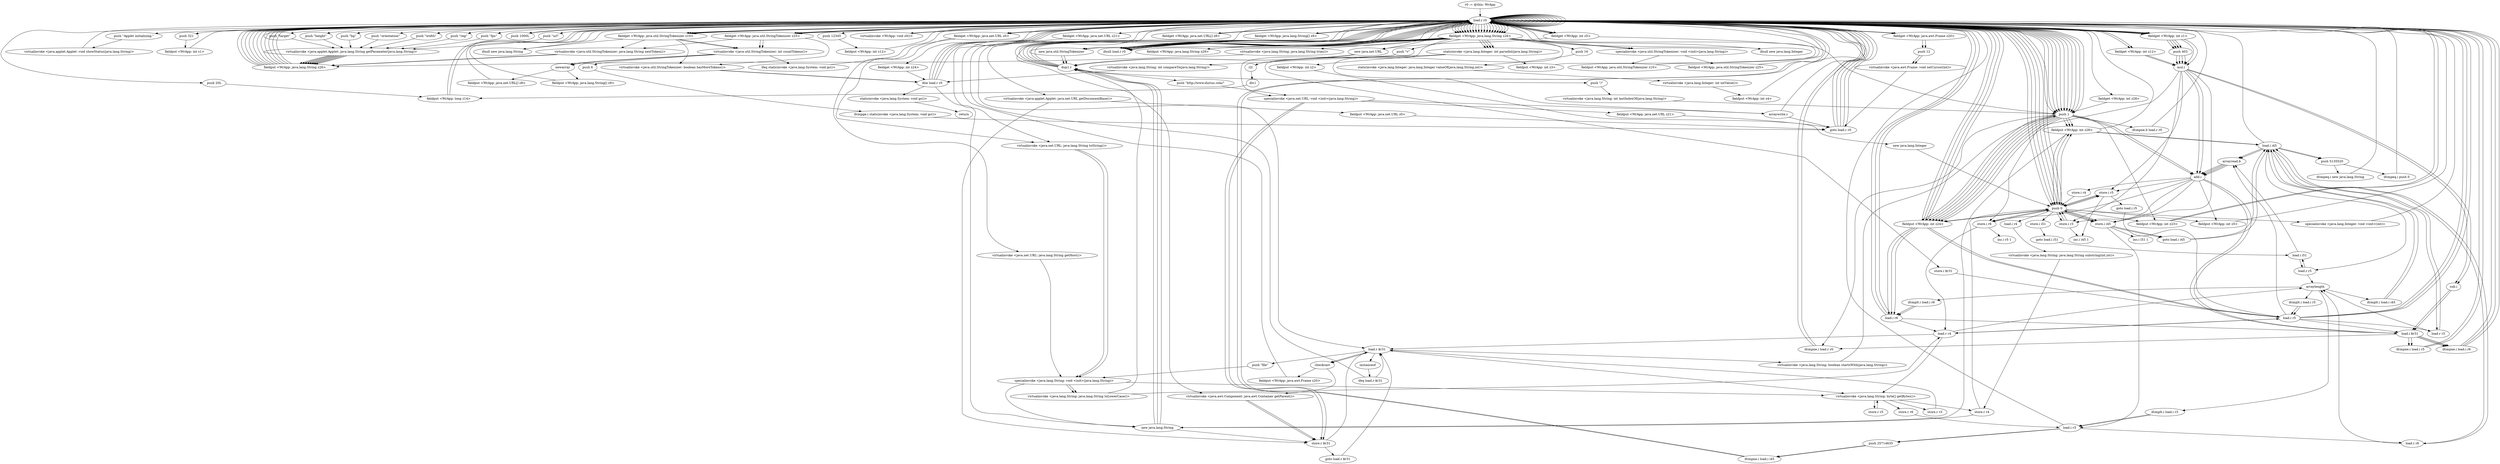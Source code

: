 digraph "" {
    "r0 := @this: WrApp"
    "load.r r0"
    "r0 := @this: WrApp"->"load.r r0";
    "new java.net.URL"
    "load.r r0"->"new java.net.URL";
    "dup1.r"
    "new java.net.URL"->"dup1.r";
    "push \"http://www.durius.com/\""
    "dup1.r"->"push \"http://www.durius.com/\"";
    "specialinvoke <java.net.URL: void <init>(java.lang.String)>"
    "push \"http://www.durius.com/\""->"specialinvoke <java.net.URL: void <init>(java.lang.String)>";
    "fieldput <WrApp: java.net.URL z21>"
    "specialinvoke <java.net.URL: void <init>(java.lang.String)>"->"fieldput <WrApp: java.net.URL z21>";
    "goto load.r r0"
    "fieldput <WrApp: java.net.URL z21>"->"goto load.r r0";
    "goto load.r r0"->"load.r r0";
    "push \"Applet initializing.\""
    "load.r r0"->"push \"Applet initializing.\"";
    "virtualinvoke <java.applet.Applet: void showStatus(java.lang.String)>"
    "push \"Applet initializing.\""->"virtualinvoke <java.applet.Applet: void showStatus(java.lang.String)>";
    "virtualinvoke <java.applet.Applet: void showStatus(java.lang.String)>"->"load.r r0";
    "push 1"
    "load.r r0"->"push 1";
    "fieldput <WrApp: int z28>"
    "push 1"->"fieldput <WrApp: int z28>";
    "fieldput <WrApp: int z28>"->"load.r r0";
    "push 0"
    "load.r r0"->"push 0";
    "fieldput <WrApp: int z5>"
    "push 0"->"fieldput <WrApp: int z5>";
    "fieldput <WrApp: int z5>"->"load.r r0";
    "load.r r0"->"push 0";
    "fieldput <WrApp: int z23>"
    "push 0"->"fieldput <WrApp: int z23>";
    "fieldput <WrApp: int z23>"->"load.r r0";
    "push 321"
    "load.r r0"->"push 321";
    "fieldput <WrApp: int z1>"
    "push 321"->"fieldput <WrApp: int z1>";
    "fieldput <WrApp: int z1>"->"load.r r0";
    "load.r r0"->"push 0";
    "fieldput <WrApp: int z24>"
    "push 0"->"fieldput <WrApp: int z24>";
    "fieldput <WrApp: int z24>"->"load.r r0";
    "push 12345"
    "load.r r0"->"push 12345";
    "fieldput <WrApp: int z12>"
    "push 12345"->"fieldput <WrApp: int z12>";
    "fieldput <WrApp: int z12>"->"load.r r0";
    "push 20L"
    "load.r r0"->"push 20L";
    "fieldput <WrApp: long z14>"
    "push 20L"->"fieldput <WrApp: long z14>";
    "fieldput <WrApp: long z14>"->"load.r r0";
    "load.r r0"->"load.r r0";
    "push \"url\""
    "load.r r0"->"push \"url\"";
    "virtualinvoke <java.applet.Applet: java.lang.String getParameter(java.lang.String)>"
    "push \"url\""->"virtualinvoke <java.applet.Applet: java.lang.String getParameter(java.lang.String)>";
    "fieldput <WrApp: java.lang.String z26>"
    "virtualinvoke <java.applet.Applet: java.lang.String getParameter(java.lang.String)>"->"fieldput <WrApp: java.lang.String z26>";
    "fieldput <WrApp: java.lang.String z26>"->"load.r r0";
    "fieldget <WrApp: java.lang.String z26>"
    "load.r r0"->"fieldget <WrApp: java.lang.String z26>";
    "ifnull load.r r0"
    "fieldget <WrApp: java.lang.String z26>"->"ifnull load.r r0";
    "ifnull load.r r0"->"load.r r0";
    "new java.util.StringTokenizer"
    "load.r r0"->"new java.util.StringTokenizer";
    "new java.util.StringTokenizer"->"dup1.r";
    "dup1.r"->"load.r r0";
    "load.r r0"->"fieldget <WrApp: java.lang.String z26>";
    "specialinvoke <java.util.StringTokenizer: void <init>(java.lang.String)>"
    "fieldget <WrApp: java.lang.String z26>"->"specialinvoke <java.util.StringTokenizer: void <init>(java.lang.String)>";
    "fieldput <WrApp: java.util.StringTokenizer z10>"
    "specialinvoke <java.util.StringTokenizer: void <init>(java.lang.String)>"->"fieldput <WrApp: java.util.StringTokenizer z10>";
    "fieldput <WrApp: java.util.StringTokenizer z10>"->"load.r r0";
    "load.r r0"->"load.r r0";
    "fieldget <WrApp: java.util.StringTokenizer z10>"
    "load.r r0"->"fieldget <WrApp: java.util.StringTokenizer z10>";
    "virtualinvoke <java.util.StringTokenizer: int countTokens()>"
    "fieldget <WrApp: java.util.StringTokenizer z10>"->"virtualinvoke <java.util.StringTokenizer: int countTokens()>";
    "newarray"
    "virtualinvoke <java.util.StringTokenizer: int countTokens()>"->"newarray";
    "fieldput <WrApp: java.net.URL[] z8>"
    "newarray"->"fieldput <WrApp: java.net.URL[] z8>";
    "fieldput <WrApp: java.net.URL[] z8>"->"load.r r0";
    "load.r r0"->"load.r r0";
    "load.r r0"->"fieldget <WrApp: java.util.StringTokenizer z10>";
    "fieldget <WrApp: java.util.StringTokenizer z10>"->"virtualinvoke <java.util.StringTokenizer: int countTokens()>";
    "virtualinvoke <java.util.StringTokenizer: int countTokens()>"->"newarray";
    "fieldput <WrApp: java.lang.String[] z9>"
    "newarray"->"fieldput <WrApp: java.lang.String[] z9>";
    "fieldput <WrApp: java.lang.String[] z9>"->"load.r r0";
    "load.r r0"->"load.r r0";
    "push \"reg\""
    "load.r r0"->"push \"reg\"";
    "push \"reg\""->"virtualinvoke <java.applet.Applet: java.lang.String getParameter(java.lang.String)>";
    "virtualinvoke <java.applet.Applet: java.lang.String getParameter(java.lang.String)>"->"fieldput <WrApp: java.lang.String z26>";
    "fieldput <WrApp: java.lang.String z26>"->"load.r r0";
    "load.r r0"->"fieldget <WrApp: java.lang.String z26>";
    "fieldget <WrApp: java.lang.String z26>"->"ifnull load.r r0";
    "ifnull load.r r0"->"load.r r0";
    "load.r r0"->"new java.util.StringTokenizer";
    "new java.util.StringTokenizer"->"dup1.r";
    "dup1.r"->"load.r r0";
    "load.r r0"->"fieldget <WrApp: java.lang.String z26>";
    "fieldget <WrApp: java.lang.String z26>"->"specialinvoke <java.util.StringTokenizer: void <init>(java.lang.String)>";
    "fieldput <WrApp: java.util.StringTokenizer z25>"
    "specialinvoke <java.util.StringTokenizer: void <init>(java.lang.String)>"->"fieldput <WrApp: java.util.StringTokenizer z25>";
    "fieldput <WrApp: java.util.StringTokenizer z25>"->"load.r r0";
    "load.r r0"->"load.r r0";
    "push \"fps\""
    "load.r r0"->"push \"fps\"";
    "push \"fps\""->"virtualinvoke <java.applet.Applet: java.lang.String getParameter(java.lang.String)>";
    "virtualinvoke <java.applet.Applet: java.lang.String getParameter(java.lang.String)>"->"fieldput <WrApp: java.lang.String z26>";
    "fieldput <WrApp: java.lang.String z26>"->"load.r r0";
    "load.r r0"->"fieldget <WrApp: java.lang.String z26>";
    "fieldget <WrApp: java.lang.String z26>"->"ifnull load.r r0";
    "ifnull load.r r0"->"load.r r0";
    "push 1000L"
    "load.r r0"->"push 1000L";
    "push 1000L"->"load.r r0";
    "load.r r0"->"fieldget <WrApp: java.lang.String z26>";
    "staticinvoke <java.lang.Integer: int parseInt(java.lang.String)>"
    "fieldget <WrApp: java.lang.String z26>"->"staticinvoke <java.lang.Integer: int parseInt(java.lang.String)>";
    "i2l"
    "staticinvoke <java.lang.Integer: int parseInt(java.lang.String)>"->"i2l";
    "div.l"
    "i2l"->"div.l";
    "div.l"->"fieldput <WrApp: long z14>";
    "fieldput <WrApp: long z14>"->"load.r r0";
    "load.r r0"->"load.r r0";
    "push \"target\""
    "load.r r0"->"push \"target\"";
    "push \"target\""->"virtualinvoke <java.applet.Applet: java.lang.String getParameter(java.lang.String)>";
    "virtualinvoke <java.applet.Applet: java.lang.String getParameter(java.lang.String)>"->"fieldput <WrApp: java.lang.String z26>";
    "fieldput <WrApp: java.lang.String z26>"->"load.r r0";
    "load.r r0"->"fieldget <WrApp: java.lang.String z26>";
    "fieldget <WrApp: java.lang.String z26>"->"ifnull load.r r0";
    "ifnull load.r r0"->"load.r r0";
    "load.r r0"->"load.r r0";
    "load.r r0"->"fieldget <WrApp: java.lang.String z26>";
    "fieldput <WrApp: java.lang.String z29>"
    "fieldget <WrApp: java.lang.String z26>"->"fieldput <WrApp: java.lang.String z29>";
    "fieldput <WrApp: java.lang.String z29>"->"load.r r0";
    "load.r r0"->"load.r r0";
    "push \"width\""
    "load.r r0"->"push \"width\"";
    "push \"width\""->"virtualinvoke <java.applet.Applet: java.lang.String getParameter(java.lang.String)>";
    "virtualinvoke <java.applet.Applet: java.lang.String getParameter(java.lang.String)>"->"fieldput <WrApp: java.lang.String z26>";
    "fieldput <WrApp: java.lang.String z26>"->"load.r r0";
    "load.r r0"->"fieldget <WrApp: java.lang.String z26>";
    "fieldget <WrApp: java.lang.String z26>"->"ifnull load.r r0";
    "ifnull load.r r0"->"load.r r0";
    "load.r r0"->"load.r r0";
    "load.r r0"->"fieldget <WrApp: java.lang.String z26>";
    "fieldget <WrApp: java.lang.String z26>"->"staticinvoke <java.lang.Integer: int parseInt(java.lang.String)>";
    "fieldput <WrApp: int z3>"
    "staticinvoke <java.lang.Integer: int parseInt(java.lang.String)>"->"fieldput <WrApp: int z3>";
    "fieldput <WrApp: int z3>"->"load.r r0";
    "load.r r0"->"load.r r0";
    "push \"height\""
    "load.r r0"->"push \"height\"";
    "push \"height\""->"virtualinvoke <java.applet.Applet: java.lang.String getParameter(java.lang.String)>";
    "virtualinvoke <java.applet.Applet: java.lang.String getParameter(java.lang.String)>"->"fieldput <WrApp: java.lang.String z26>";
    "fieldput <WrApp: java.lang.String z26>"->"load.r r0";
    "load.r r0"->"fieldget <WrApp: java.lang.String z26>";
    "ifnull new java.lang.Integer"
    "fieldget <WrApp: java.lang.String z26>"->"ifnull new java.lang.Integer";
    "ifnull new java.lang.Integer"->"load.r r0";
    "load.r r0"->"load.r r0";
    "load.r r0"->"fieldget <WrApp: java.lang.String z26>";
    "fieldget <WrApp: java.lang.String z26>"->"staticinvoke <java.lang.Integer: int parseInt(java.lang.String)>";
    "fieldput <WrApp: int z2>"
    "staticinvoke <java.lang.Integer: int parseInt(java.lang.String)>"->"fieldput <WrApp: int z2>";
    "new java.lang.Integer"
    "fieldput <WrApp: int z2>"->"new java.lang.Integer";
    "new java.lang.Integer"->"push 0";
    "specialinvoke <java.lang.Integer: void <init>(int)>"
    "push 0"->"specialinvoke <java.lang.Integer: void <init>(int)>";
    "specialinvoke <java.lang.Integer: void <init>(int)>"->"load.r r0";
    "load.r r0"->"load.r r0";
    "push \"bg\""
    "load.r r0"->"push \"bg\"";
    "push \"bg\""->"virtualinvoke <java.applet.Applet: java.lang.String getParameter(java.lang.String)>";
    "virtualinvoke <java.applet.Applet: java.lang.String getParameter(java.lang.String)>"->"fieldput <WrApp: java.lang.String z26>";
    "fieldput <WrApp: java.lang.String z26>"->"load.r r0";
    "load.r r0"->"fieldget <WrApp: java.lang.String z26>";
    "fieldget <WrApp: java.lang.String z26>"->"ifnull load.r r0";
    "ifnull load.r r0"->"load.r r0";
    "load.r r0"->"load.r r0";
    "load.r r0"->"fieldget <WrApp: java.lang.String z26>";
    "push 16"
    "fieldget <WrApp: java.lang.String z26>"->"push 16";
    "staticinvoke <java.lang.Integer: java.lang.Integer valueOf(java.lang.String,int)>"
    "push 16"->"staticinvoke <java.lang.Integer: java.lang.Integer valueOf(java.lang.String,int)>";
    "virtualinvoke <java.lang.Integer: int intValue()>"
    "staticinvoke <java.lang.Integer: java.lang.Integer valueOf(java.lang.String,int)>"->"virtualinvoke <java.lang.Integer: int intValue()>";
    "fieldput <WrApp: int z4>"
    "virtualinvoke <java.lang.Integer: int intValue()>"->"fieldput <WrApp: int z4>";
    "fieldput <WrApp: int z4>"->"load.r r0";
    "virtualinvoke <java.awt.Component: java.awt.Container getParent()>"
    "load.r r0"->"virtualinvoke <java.awt.Component: java.awt.Container getParent()>";
    "store.r $r31"
    "virtualinvoke <java.awt.Component: java.awt.Container getParent()>"->"store.r $r31";
    "goto load.r $r31"
    "store.r $r31"->"goto load.r $r31";
    "load.r $r31"
    "goto load.r $r31"->"load.r $r31";
    "instanceof"
    "load.r $r31"->"instanceof";
    "ifeq load.r $r31"
    "instanceof"->"ifeq load.r $r31";
    "ifeq load.r $r31"->"load.r r0";
    "load.r r0"->"load.r $r31";
    "checkcast"
    "load.r $r31"->"checkcast";
    "fieldput <WrApp: java.awt.Frame z20>"
    "checkcast"->"fieldput <WrApp: java.awt.Frame z20>";
    "fieldput <WrApp: java.awt.Frame z20>"->"load.r r0";
    "load.r r0"->"load.r r0";
    "push \"orientation\""
    "load.r r0"->"push \"orientation\"";
    "push \"orientation\""->"virtualinvoke <java.applet.Applet: java.lang.String getParameter(java.lang.String)>";
    "virtualinvoke <java.applet.Applet: java.lang.String getParameter(java.lang.String)>"->"fieldput <WrApp: java.lang.String z26>";
    "fieldput <WrApp: java.lang.String z26>"->"load.r r0";
    "load.r r0"->"fieldget <WrApp: java.lang.String z26>";
    "fieldget <WrApp: java.lang.String z26>"->"ifnull load.r r0";
    "ifnull load.r r0"->"load.r r0";
    "load.r r0"->"fieldget <WrApp: java.lang.String z26>";
    "push \"v\""
    "fieldget <WrApp: java.lang.String z26>"->"push \"v\"";
    "virtualinvoke <java.lang.String: int compareTo(java.lang.String)>"
    "push \"v\""->"virtualinvoke <java.lang.String: int compareTo(java.lang.String)>";
    "ifne load.r r0"
    "virtualinvoke <java.lang.String: int compareTo(java.lang.String)>"->"ifne load.r r0";
    "ifne load.r r0"->"load.r r0";
    "load.r r0"->"push 1";
    "push 1"->"fieldput <WrApp: int z23>";
    "fieldput <WrApp: int z23>"->"load.r r0";
    "load.r r0"->"load.r r0";
    "virtualinvoke <java.applet.Applet: java.net.URL getDocumentBase()>"
    "load.r r0"->"virtualinvoke <java.applet.Applet: java.net.URL getDocumentBase()>";
    "fieldput <WrApp: java.net.URL z0>"
    "virtualinvoke <java.applet.Applet: java.net.URL getDocumentBase()>"->"fieldput <WrApp: java.net.URL z0>";
    "fieldput <WrApp: java.net.URL z0>"->"goto load.r r0";
    "goto load.r r0"->"load.r r0";
    "virtualinvoke <WrApp: void z0()>"
    "load.r r0"->"virtualinvoke <WrApp: void z0()>";
    "virtualinvoke <WrApp: void z0()>"->"load.r r0";
    "load.r r0"->"fieldget <WrApp: java.util.StringTokenizer z10>";
    "ifnull new java.lang.String"
    "fieldget <WrApp: java.util.StringTokenizer z10>"->"ifnull new java.lang.String";
    "ifnull new java.lang.String"->"load.r r0";
    "fieldget <WrApp: java.awt.Frame z20>"
    "load.r r0"->"fieldget <WrApp: java.awt.Frame z20>";
    "push 12"
    "fieldget <WrApp: java.awt.Frame z20>"->"push 12";
    "virtualinvoke <java.awt.Frame: void setCursor(int)>"
    "push 12"->"virtualinvoke <java.awt.Frame: void setCursor(int)>";
    "virtualinvoke <java.awt.Frame: void setCursor(int)>"->"goto load.r r0";
    "goto load.r r0"->"load.r r0";
    "load.r r0"->"fieldget <WrApp: java.util.StringTokenizer z10>";
    "virtualinvoke <java.util.StringTokenizer: boolean hasMoreTokens()>"
    "fieldget <WrApp: java.util.StringTokenizer z10>"->"virtualinvoke <java.util.StringTokenizer: boolean hasMoreTokens()>";
    "virtualinvoke <java.util.StringTokenizer: boolean hasMoreTokens()>"->"ifne load.r r0";
    "new java.lang.String"
    "ifne load.r r0"->"new java.lang.String";
    "new java.lang.String"->"dup1.r";
    "dup1.r"->"load.r r0";
    "fieldget <WrApp: java.net.URL z21>"
    "load.r r0"->"fieldget <WrApp: java.net.URL z21>";
    "virtualinvoke <java.net.URL: java.lang.String toString()>"
    "fieldget <WrApp: java.net.URL z21>"->"virtualinvoke <java.net.URL: java.lang.String toString()>";
    "specialinvoke <java.lang.String: void <init>(java.lang.String)>"
    "virtualinvoke <java.net.URL: java.lang.String toString()>"->"specialinvoke <java.lang.String: void <init>(java.lang.String)>";
    "specialinvoke <java.lang.String: void <init>(java.lang.String)>"->"new java.lang.String";
    "new java.lang.String"->"store.r $r31";
    "store.r $r31"->"load.r $r31";
    "push \"file\""
    "load.r $r31"->"push \"file\"";
    "push \"file\""->"specialinvoke <java.lang.String: void <init>(java.lang.String)>";
    "virtualinvoke <java.lang.String: byte[] getBytes()>"
    "specialinvoke <java.lang.String: void <init>(java.lang.String)>"->"virtualinvoke <java.lang.String: byte[] getBytes()>";
    "store.r r3"
    "virtualinvoke <java.lang.String: byte[] getBytes()>"->"store.r r3";
    "store.r r3"->"load.r $r31";
    "load.r $r31"->"virtualinvoke <java.lang.String: byte[] getBytes()>";
    "store.r r4"
    "virtualinvoke <java.lang.String: byte[] getBytes()>"->"store.r r4";
    "store.r r4"->"push 0";
    "store.i r5"
    "push 0"->"store.i r5";
    "store.i r5"->"push 0";
    "store.i r6"
    "push 0"->"store.i r6";
    "store.i r6"->"push 0";
    "store.i i45"
    "push 0"->"store.i i45";
    "goto load.i i45"
    "store.i i45"->"goto load.i i45";
    "load.i i45"
    "goto load.i i45"->"load.i i45";
    "load.r r3"
    "load.i i45"->"load.r r3";
    "arraylength"
    "load.r r3"->"arraylength";
    "ifcmplt.i load.i r5"
    "arraylength"->"ifcmplt.i load.i r5";
    "load.i r5"
    "ifcmplt.i load.i r5"->"load.i r5";
    "load.i r5"->"load.r r0";
    "fieldget <WrApp: int z12>"
    "load.r r0"->"fieldget <WrApp: int z12>";
    "mul.i"
    "fieldget <WrApp: int z12>"->"mul.i";
    "store.i r3"
    "mul.i"->"store.i r3";
    "store.i r3"->"push 0";
    "push 0"->"store.i r5";
    "goto load.i r5"
    "store.i r5"->"goto load.i r5";
    "goto load.i r5"->"load.i r5";
    "load.r r4"
    "load.i r5"->"load.r r4";
    "load.r r4"->"arraylength";
    "ifcmplt.i load.i r6"
    "arraylength"->"ifcmplt.i load.i r6";
    "load.i r6"
    "ifcmplt.i load.i r6"->"load.i r6";
    "load.i r6"->"load.r r0";
    "load.r r0"->"fieldget <WrApp: int z12>";
    "fieldget <WrApp: int z12>"->"mul.i";
    "mul.i"->"store.i i45";
    "load.i r3"
    "store.i i45"->"load.i r3";
    "push 25714635"
    "load.i r3"->"push 25714635";
    "ifcmpne.i load.i i45"
    "push 25714635"->"ifcmpne.i load.i i45";
    "ifcmpne.i load.i i45"->"load.r r0";
    "load.r r0"->"push 0";
    "push 0"->"fieldput <WrApp: int z28>";
    "fieldput <WrApp: int z28>"->"load.i i45";
    "push 5135520"
    "load.i i45"->"push 5135520";
    "ifcmpeq.i new java.lang.String"
    "push 5135520"->"ifcmpeq.i new java.lang.String";
    "ifcmpeq.i new java.lang.String"->"load.r r0";
    "load.r r0"->"push 1";
    "push 1"->"fieldput <WrApp: int z28>";
    "fieldput <WrApp: int z28>"->"new java.lang.String";
    "new java.lang.String"->"dup1.r";
    "dup1.r"->"load.r r0";
    "fieldget <WrApp: java.net.URL z0>"
    "load.r r0"->"fieldget <WrApp: java.net.URL z0>";
    "fieldget <WrApp: java.net.URL z0>"->"virtualinvoke <java.net.URL: java.lang.String toString()>";
    "virtualinvoke <java.net.URL: java.lang.String toString()>"->"specialinvoke <java.lang.String: void <init>(java.lang.String)>";
    "virtualinvoke <java.lang.String: java.lang.String toLowerCase()>"
    "specialinvoke <java.lang.String: void <init>(java.lang.String)>"->"virtualinvoke <java.lang.String: java.lang.String toLowerCase()>";
    "virtualinvoke <java.lang.String: java.lang.String toLowerCase()>"->"dup1.r";
    "push \"/\""
    "dup1.r"->"push \"/\"";
    "virtualinvoke <java.lang.String: int lastIndexOf(java.lang.String)>"
    "push \"/\""->"virtualinvoke <java.lang.String: int lastIndexOf(java.lang.String)>";
    "virtualinvoke <java.lang.String: int lastIndexOf(java.lang.String)>"->"push 1";
    "add.i"
    "push 1"->"add.i";
    "store.i r4"
    "add.i"->"store.i r4";
    "store.i r4"->"push 0";
    "load.i r4"
    "push 0"->"load.i r4";
    "virtualinvoke <java.lang.String: java.lang.String substring(int,int)>"
    "load.i r4"->"virtualinvoke <java.lang.String: java.lang.String substring(int,int)>";
    "virtualinvoke <java.lang.String: java.lang.String substring(int,int)>"->"store.r r4";
    "store.r r4"->"new java.lang.String";
    "new java.lang.String"->"dup1.r";
    "dup1.r"->"load.r r0";
    "load.r r0"->"fieldget <WrApp: java.net.URL z0>";
    "virtualinvoke <java.net.URL: java.lang.String getHost()>"
    "fieldget <WrApp: java.net.URL z0>"->"virtualinvoke <java.net.URL: java.lang.String getHost()>";
    "virtualinvoke <java.net.URL: java.lang.String getHost()>"->"specialinvoke <java.lang.String: void <init>(java.lang.String)>";
    "specialinvoke <java.lang.String: void <init>(java.lang.String)>"->"virtualinvoke <java.lang.String: java.lang.String toLowerCase()>";
    "virtualinvoke <java.lang.String: java.lang.String toLowerCase()>"->"load.r r4";
    "load.r r4"->"virtualinvoke <java.lang.String: byte[] getBytes()>";
    "store.r r5"
    "virtualinvoke <java.lang.String: byte[] getBytes()>"->"store.r r5";
    "store.r r5"->"virtualinvoke <java.lang.String: byte[] getBytes()>";
    "store.r r6"
    "virtualinvoke <java.lang.String: byte[] getBytes()>"->"store.r r6";
    "store.r r6"->"load.i r3";
    "load.i r3"->"push 25714635";
    "push 25714635"->"ifcmpne.i load.i i45";
    "ifcmpne.i load.i i45"->"load.r r0";
    "load.r r0"->"push 0";
    "push 0"->"fieldput <WrApp: int z28>";
    "fieldput <WrApp: int z28>"->"load.i i45";
    "load.i i45"->"push 5135520";
    "ifcmpeq.i push 0"
    "push 5135520"->"ifcmpeq.i push 0";
    "ifcmpeq.i push 0"->"load.r r0";
    "load.r r0"->"push 1";
    "push 1"->"fieldput <WrApp: int z28>";
    "fieldput <WrApp: int z28>"->"push 0";
    "push 0"->"store.i i45";
    "store.i i45"->"push 0";
    "push 0"->"store.i r3";
    "store.i r3"->"push 0";
    "store.i i51"
    "push 0"->"store.i i51";
    "goto load.i i51"
    "store.i i51"->"goto load.i i51";
    "load.i i51"
    "goto load.i i51"->"load.i i51";
    "load.r r5"
    "load.i i51"->"load.r r5";
    "load.r r5"->"arraylength";
    "ifcmplt.i load.i i45"
    "arraylength"->"ifcmplt.i load.i i45";
    "ifcmplt.i load.i i45"->"load.i i45";
    "load.i i45"->"load.r r0";
    "fieldget <WrApp: int z1>"
    "load.r r0"->"fieldget <WrApp: int z1>";
    "fieldget <WrApp: int z1>"->"mul.i";
    "mul.i"->"store.i r5";
    "store.i r5"->"push 0";
    "push 0"->"store.i i45";
    "store.i i45"->"goto load.i i45";
    "goto load.i i45"->"load.i i45";
    "load.r r6"
    "load.i i45"->"load.r r6";
    "load.r r6"->"arraylength";
    "ifcmplt.i load.i r3"
    "arraylength"->"ifcmplt.i load.i r3";
    "ifcmplt.i load.i r3"->"load.i r3";
    "load.i r3"->"load.r r0";
    "load.r r0"->"fieldget <WrApp: int z1>";
    "fieldget <WrApp: int z1>"->"mul.i";
    "mul.i"->"store.i r6";
    "store.i r6"->"load.r r4";
    "load.r r4"->"load.r $r31";
    "virtualinvoke <java.lang.String: boolean startsWith(java.lang.String)>"
    "load.r $r31"->"virtualinvoke <java.lang.String: boolean startsWith(java.lang.String)>";
    "virtualinvoke <java.lang.String: boolean startsWith(java.lang.String)>"->"push 1";
    "ifcmpne.b load.r r0"
    "push 1"->"ifcmpne.b load.r r0";
    "ifcmpne.b load.r r0"->"load.r r0";
    "load.r r0"->"push 1";
    "push 1"->"fieldput <WrApp: int z24>";
    "fieldput <WrApp: int z24>"->"load.r r0";
    "fieldget <WrApp: java.util.StringTokenizer z25>"
    "load.r r0"->"fieldget <WrApp: java.util.StringTokenizer z25>";
    "fieldget <WrApp: java.util.StringTokenizer z25>"->"virtualinvoke <java.util.StringTokenizer: int countTokens()>";
    "ifeq staticinvoke <java.lang.System: void gc()>"
    "virtualinvoke <java.util.StringTokenizer: int countTokens()>"->"ifeq staticinvoke <java.lang.System: void gc()>";
    "ifeq staticinvoke <java.lang.System: void gc()>"->"load.r r0";
    "load.r r0"->"fieldget <WrApp: java.util.StringTokenizer z25>";
    "fieldget <WrApp: java.util.StringTokenizer z25>"->"virtualinvoke <java.util.StringTokenizer: int countTokens()>";
    "push 6"
    "virtualinvoke <java.util.StringTokenizer: int countTokens()>"->"push 6";
    "ifcmpge.i staticinvoke <java.lang.System: void gc()>"
    "push 6"->"ifcmpge.i staticinvoke <java.lang.System: void gc()>";
    "ifcmpge.i staticinvoke <java.lang.System: void gc()>"->"goto load.r r0";
    "goto load.r r0"->"load.r r0";
    "load.r r0"->"fieldget <WrApp: java.util.StringTokenizer z25>";
    "fieldget <WrApp: java.util.StringTokenizer z25>"->"virtualinvoke <java.util.StringTokenizer: boolean hasMoreTokens()>";
    "virtualinvoke <java.util.StringTokenizer: boolean hasMoreTokens()>"->"ifne load.r r0";
    "staticinvoke <java.lang.System: void gc()>"
    "ifne load.r r0"->"staticinvoke <java.lang.System: void gc()>";
    "return"
    "staticinvoke <java.lang.System: void gc()>"->"return";
    "ifne load.r r0"->"load.r r0";
    "load.r r0"->"load.r r0";
    "load.r r0"->"fieldget <WrApp: java.util.StringTokenizer z25>";
    "virtualinvoke <java.util.StringTokenizer: java.lang.String nextToken()>"
    "fieldget <WrApp: java.util.StringTokenizer z25>"->"virtualinvoke <java.util.StringTokenizer: java.lang.String nextToken()>";
    "virtualinvoke <java.util.StringTokenizer: java.lang.String nextToken()>"->"fieldput <WrApp: java.lang.String z26>";
    "fieldput <WrApp: java.lang.String z26>"->"load.r r0";
    "load.r r0"->"load.r r0";
    "load.r r0"->"fieldget <WrApp: java.lang.String z26>";
    "virtualinvoke <java.lang.String: java.lang.String trim()>"
    "fieldget <WrApp: java.lang.String z26>"->"virtualinvoke <java.lang.String: java.lang.String trim()>";
    "virtualinvoke <java.lang.String: java.lang.String trim()>"->"fieldput <WrApp: java.lang.String z26>";
    "fieldput <WrApp: java.lang.String z26>"->"load.r r0";
    "load.r r0"->"fieldget <WrApp: java.lang.String z26>";
    "fieldget <WrApp: java.lang.String z26>"->"staticinvoke <java.lang.Integer: int parseInt(java.lang.String)>";
    "store.i $r31"
    "staticinvoke <java.lang.Integer: int parseInt(java.lang.String)>"->"store.i $r31";
    "store.i $r31"->"load.i r5";
    "load.i $r31"
    "load.i r5"->"load.i $r31";
    "ifcmpne.i load.i r5"
    "load.i $r31"->"ifcmpne.i load.i r5";
    "ifcmpne.i load.i r5"->"load.r r0";
    "load.r r0"->"push 1";
    "push 1"->"fieldput <WrApp: int z24>";
    "fieldput <WrApp: int z24>"->"load.i r5";
    "load.i r5"->"load.r r0";
    "load.r r0"->"fieldget <WrApp: int z1>";
    "push 403"
    "fieldget <WrApp: int z1>"->"push 403";
    "push 403"->"mul.i";
    "mul.i"->"add.i";
    "add.i"->"load.i $r31";
    "load.i $r31"->"ifcmpne.i load.i r5";
    "ifcmpne.i load.i r5"->"load.r r0";
    "load.r r0"->"push 1";
    "push 1"->"fieldput <WrApp: int z24>";
    "fieldput <WrApp: int z24>"->"load.i r5";
    "load.i r5"->"load.r r0";
    "load.r r0"->"fieldget <WrApp: int z1>";
    "fieldget <WrApp: int z1>"->"push 403";
    "push 403"->"mul.i";
    "sub.i"
    "mul.i"->"sub.i";
    "sub.i"->"load.i $r31";
    "ifcmpne.i load.i r6"
    "load.i $r31"->"ifcmpne.i load.i r6";
    "ifcmpne.i load.i r6"->"load.r r0";
    "load.r r0"->"push 1";
    "push 1"->"fieldput <WrApp: int z24>";
    "fieldput <WrApp: int z24>"->"load.i r6";
    "load.i r6"->"load.i $r31";
    "load.i $r31"->"ifcmpne.i load.i r6";
    "ifcmpne.i load.i r6"->"load.r r0";
    "load.r r0"->"push 1";
    "push 1"->"fieldput <WrApp: int z24>";
    "fieldput <WrApp: int z24>"->"load.i r6";
    "load.i r6"->"load.r r0";
    "load.r r0"->"fieldget <WrApp: int z1>";
    "fieldget <WrApp: int z1>"->"push 403";
    "push 403"->"mul.i";
    "mul.i"->"add.i";
    "add.i"->"load.i $r31";
    "load.i $r31"->"ifcmpne.i load.i r6";
    "ifcmpne.i load.i r6"->"load.r r0";
    "load.r r0"->"push 1";
    "push 1"->"fieldput <WrApp: int z24>";
    "fieldput <WrApp: int z24>"->"load.i r6";
    "load.i r6"->"load.r r0";
    "load.r r0"->"fieldget <WrApp: int z1>";
    "fieldget <WrApp: int z1>"->"push 403";
    "push 403"->"mul.i";
    "mul.i"->"sub.i";
    "sub.i"->"load.i $r31";
    "ifcmpne.i load.r r0"
    "load.i $r31"->"ifcmpne.i load.r r0";
    "ifcmpne.i load.r r0"->"load.r r0";
    "load.r r0"->"push 1";
    "push 1"->"fieldput <WrApp: int z24>";
    "fieldput <WrApp: int z24>"->"load.r r0";
    "fieldget <WrApp: int z28>"
    "load.r r0"->"fieldget <WrApp: int z28>";
    "fieldget <WrApp: int z28>"->"push 1";
    "push 1"->"ifcmpne.i load.r r0";
    "ifcmpne.i load.r r0"->"load.r r0";
    "load.r r0"->"push 0";
    "push 0"->"fieldput <WrApp: int z24>";
    "fieldput <WrApp: int z24>"->"load.r r0";
    "fieldget <WrApp: int z24>"
    "load.r r0"->"fieldget <WrApp: int z24>";
    "fieldget <WrApp: int z24>"->"ifne load.r r0";
    "ifne load.r r0"->"load.r r0";
    "load.r r0"->"fieldget <WrApp: java.awt.Frame z20>";
    "fieldget <WrApp: java.awt.Frame z20>"->"push 12";
    "push 12"->"virtualinvoke <java.awt.Frame: void setCursor(int)>";
    "ifcmplt.i load.i r3"->"load.i r3";
    "load.i r3"->"load.r r6";
    "load.r r6"->"load.i i45";
    "arrayread.b"
    "load.i i45"->"arrayread.b";
    "arrayread.b"->"add.i";
    "add.i"->"store.i r3";
    "inc.i i45 1"
    "store.i r3"->"inc.i i45 1";
    "ifcmplt.i load.i i45"->"load.i i45";
    "load.i i45"->"load.r r5";
    "load.r r5"->"load.i i51";
    "load.i i51"->"arrayread.b";
    "arrayread.b"->"add.i";
    "add.i"->"store.i i45";
    "inc.i i51 1"
    "store.i i45"->"inc.i i51 1";
    "ifcmplt.i load.i r6"->"load.i r6";
    "load.i r6"->"load.r r4";
    "load.r r4"->"load.i r5";
    "load.i r5"->"arrayread.b";
    "arrayread.b"->"add.i";
    "add.i"->"store.i r6";
    "inc.i r5 1"
    "store.i r6"->"inc.i r5 1";
    "ifcmplt.i load.i r5"->"load.i r5";
    "load.i r5"->"load.r r3";
    "load.r r3"->"load.i i45";
    "load.i i45"->"arrayread.b";
    "arrayread.b"->"add.i";
    "add.i"->"store.i r5";
    "store.i r5"->"inc.i i45 1";
    "ifne load.r r0"->"load.r r0";
    "load.r r0"->"load.r r0";
    "load.r r0"->"fieldget <WrApp: java.util.StringTokenizer z10>";
    "fieldget <WrApp: java.util.StringTokenizer z10>"->"virtualinvoke <java.util.StringTokenizer: java.lang.String nextToken()>";
    "virtualinvoke <java.util.StringTokenizer: java.lang.String nextToken()>"->"fieldput <WrApp: java.lang.String z26>";
    "fieldput <WrApp: java.lang.String z26>"->"load.r r0";
    "fieldget <WrApp: java.net.URL[] z8>"
    "load.r r0"->"fieldget <WrApp: java.net.URL[] z8>";
    "fieldget <WrApp: java.net.URL[] z8>"->"load.r r0";
    "fieldget <WrApp: int z5>"
    "load.r r0"->"fieldget <WrApp: int z5>";
    "fieldget <WrApp: int z5>"->"new java.net.URL";
    "new java.net.URL"->"dup1.r";
    "dup1.r"->"load.r r0";
    "load.r r0"->"fieldget <WrApp: java.lang.String z26>";
    "fieldget <WrApp: java.lang.String z26>"->"specialinvoke <java.net.URL: void <init>(java.lang.String)>";
    "arraywrite.r"
    "specialinvoke <java.net.URL: void <init>(java.lang.String)>"->"arraywrite.r";
    "arraywrite.r"->"goto load.r r0";
    "goto load.r r0"->"load.r r0";
    "fieldget <WrApp: java.lang.String[] z9>"
    "load.r r0"->"fieldget <WrApp: java.lang.String[] z9>";
    "fieldget <WrApp: java.lang.String[] z9>"->"load.r r0";
    "load.r r0"->"fieldget <WrApp: int z5>";
    "fieldget <WrApp: int z5>"->"load.r r0";
    "load.r r0"->"fieldget <WrApp: java.lang.String z26>";
    "fieldget <WrApp: java.lang.String z26>"->"arraywrite.r";
    "arraywrite.r"->"load.r r0";
    "load.r r0"->"load.r r0";
    "load.r r0"->"fieldget <WrApp: int z5>";
    "fieldget <WrApp: int z5>"->"push 1";
    "push 1"->"add.i";
    "add.i"->"fieldput <WrApp: int z5>";
    "specialinvoke <java.net.URL: void <init>(java.lang.String)>"->"store.r $r31";
    "virtualinvoke <java.applet.Applet: java.net.URL getDocumentBase()>"->"store.r $r31";
    "ifeq load.r $r31"->"load.r $r31";
    "load.r $r31"->"checkcast";
    "checkcast"->"virtualinvoke <java.awt.Component: java.awt.Container getParent()>";
    "virtualinvoke <java.awt.Component: java.awt.Container getParent()>"->"store.r $r31";
    "specialinvoke <java.net.URL: void <init>(java.lang.String)>"->"store.r $r31";
}

